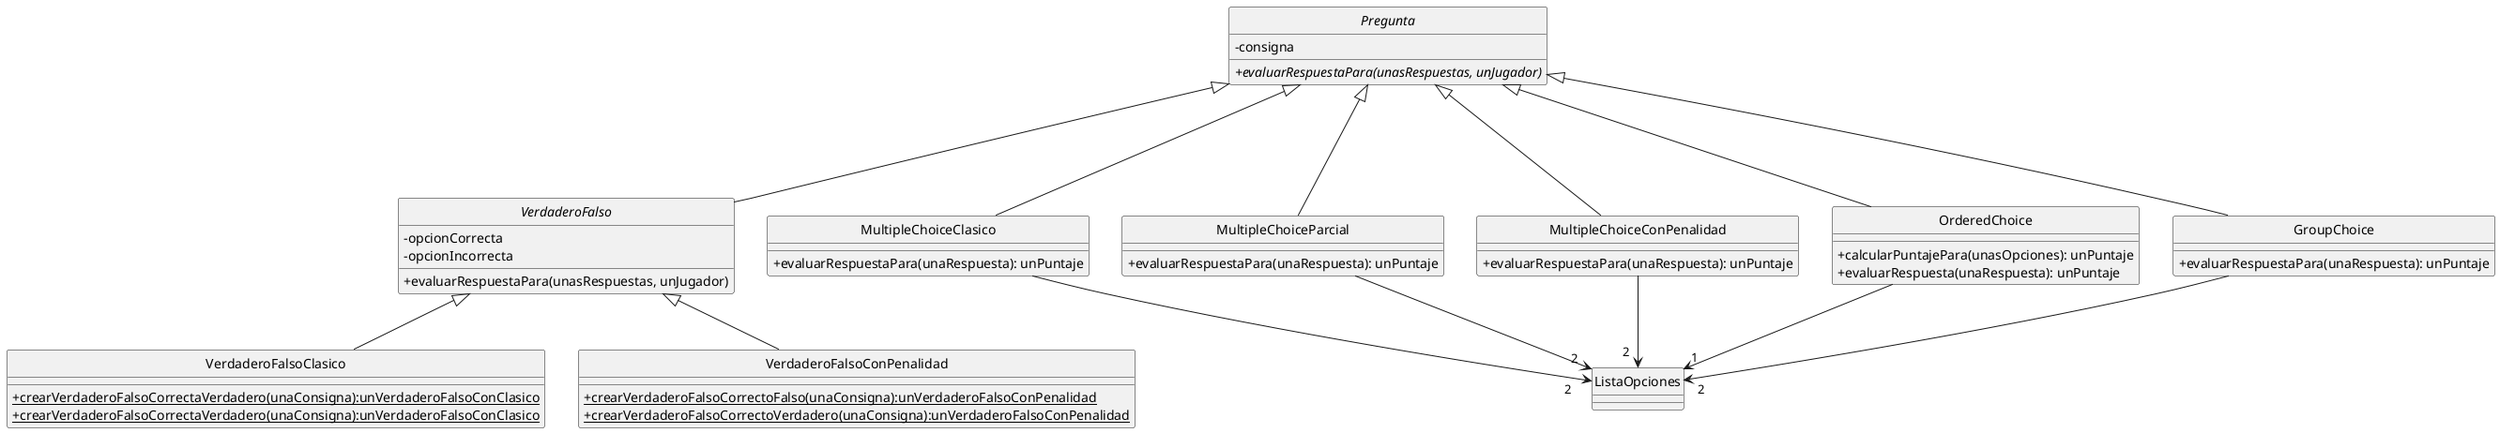 @startuml

skinparam classAttributeIconSize 0
skinparam shadowing false
hide circle

abstract class Pregunta {
    -consigna
    {abstract}+evaluarRespuestaPara(unasRespuestas, unJugador)
}

abstract class VerdaderoFalso {
    -opcionCorrecta
    -opcionIncorrecta
    +evaluarRespuestaPara(unasRespuestas, unJugador)
}

class VerdaderoFalsoClasico {
    +{static}crearVerdaderoFalsoCorrectaVerdadero(unaConsigna):unVerdaderoFalsoConClasico
    +{static}crearVerdaderoFalsoCorrectaVerdadero(unaConsigna):unVerdaderoFalsoConClasico
}

class VerdaderoFalsoConPenalidad {
    +{static}crearVerdaderoFalsoCorrectoFalso(unaConsigna):unVerdaderoFalsoConPenalidad
    +{static}crearVerdaderoFalsoCorrectoVerdadero(unaConsigna):unVerdaderoFalsoConPenalidad
}

class MultipleChoiceClasico {
    +evaluarRespuestaPara(unaRespuesta): unPuntaje
}

class MultipleChoiceParcial {
    +evaluarRespuestaPara(unaRespuesta): unPuntaje
}

class MultipleChoiceConPenalidad {
    +evaluarRespuestaPara(unaRespuesta): unPuntaje
}

class OrderedChoice {
    +calcularPuntajePara(unasOpciones): unPuntaje
    +evaluarRespuesta(unaRespuesta): unPuntaje
}

class GroupChoice {
    +evaluarRespuestaPara(unaRespuesta): unPuntaje
}

Pregunta <|--- VerdaderoFalso
Pregunta <|--- MultipleChoiceClasico
Pregunta <|--- MultipleChoiceParcial
Pregunta <|--- MultipleChoiceConPenalidad
Pregunta <|--- OrderedChoice
Pregunta <|--- GroupChoice

MultipleChoiceClasico --> "2    " ListaOpciones
MultipleChoiceParcial --> "2  " ListaOpciones
MultipleChoiceConPenalidad --> "2  " ListaOpciones
OrderedChoice --> "1  " ListaOpciones
GroupChoice --> "  2" ListaOpciones

VerdaderoFalso <|-- VerdaderoFalsoClasico
VerdaderoFalso <|-- VerdaderoFalsoConPenalidad


@enduml